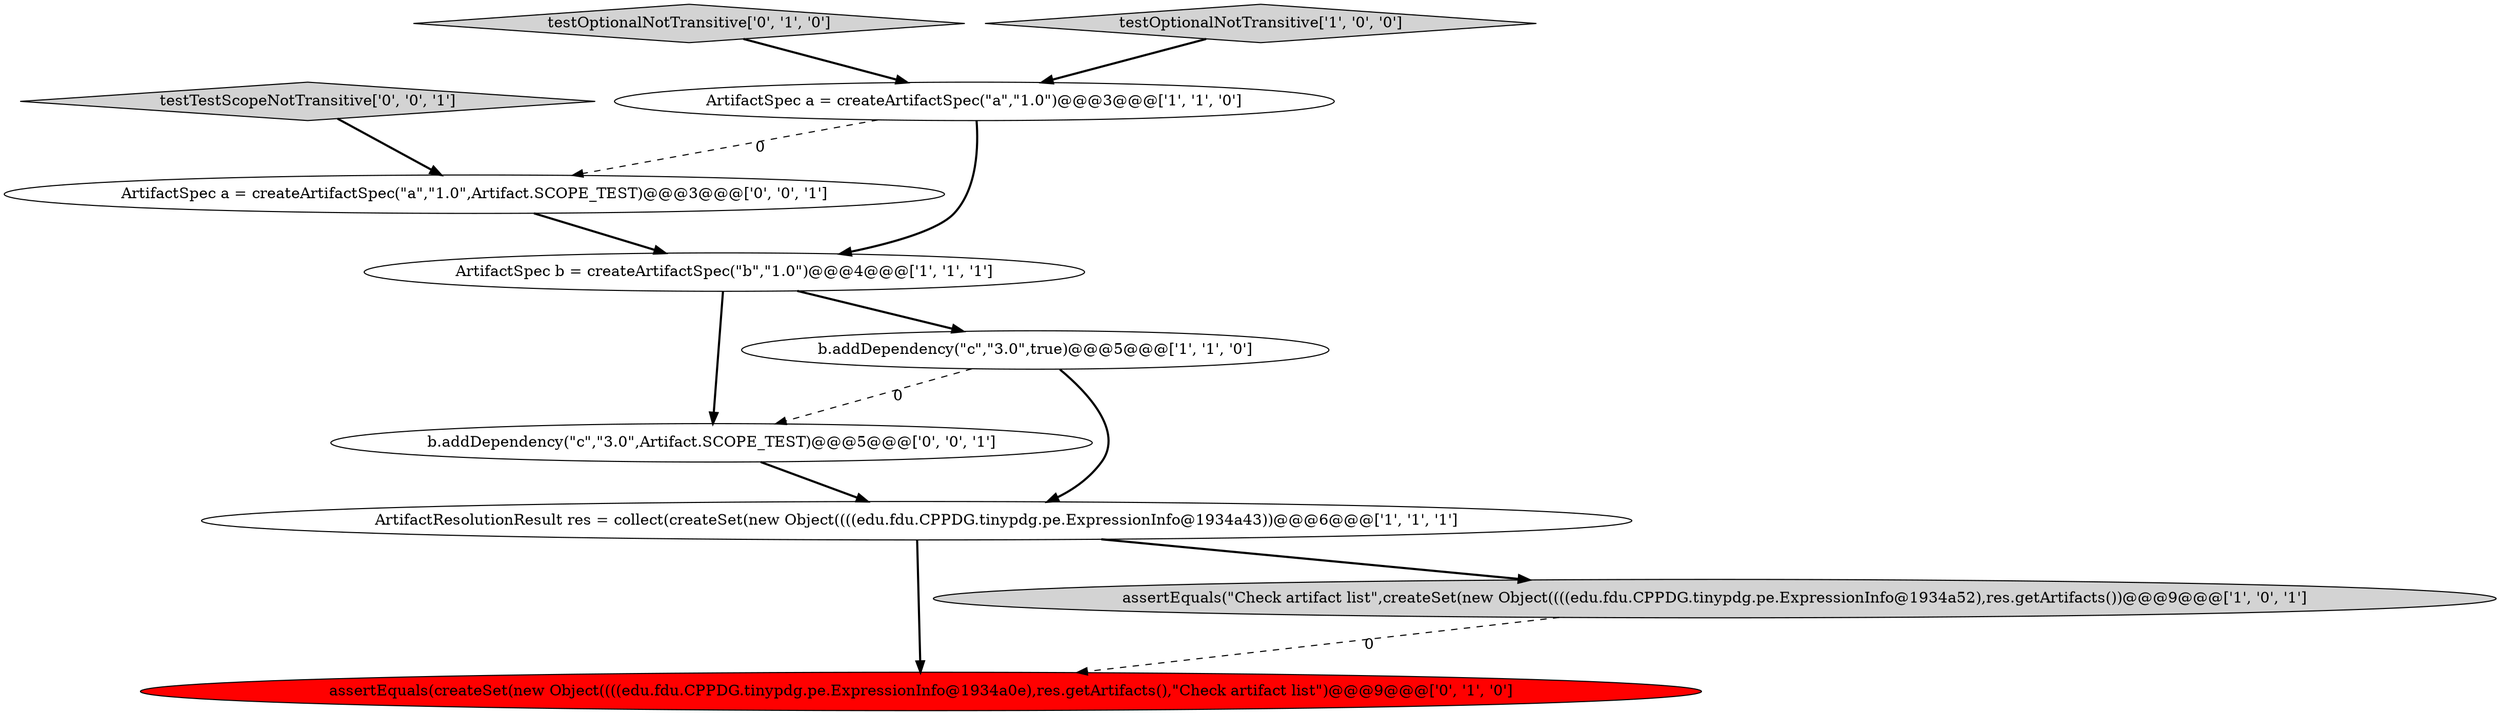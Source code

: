 digraph {
6 [style = filled, label = "assertEquals(createSet(new Object((((edu.fdu.CPPDG.tinypdg.pe.ExpressionInfo@1934a0e),res.getArtifacts(),\"Check artifact list\")@@@9@@@['0', '1', '0']", fillcolor = red, shape = ellipse image = "AAA1AAABBB2BBB"];
1 [style = filled, label = "assertEquals(\"Check artifact list\",createSet(new Object((((edu.fdu.CPPDG.tinypdg.pe.ExpressionInfo@1934a52),res.getArtifacts())@@@9@@@['1', '0', '1']", fillcolor = lightgray, shape = ellipse image = "AAA0AAABBB1BBB"];
4 [style = filled, label = "ArtifactSpec a = createArtifactSpec(\"a\",\"1.0\")@@@3@@@['1', '1', '0']", fillcolor = white, shape = ellipse image = "AAA0AAABBB1BBB"];
7 [style = filled, label = "testOptionalNotTransitive['0', '1', '0']", fillcolor = lightgray, shape = diamond image = "AAA0AAABBB2BBB"];
9 [style = filled, label = "b.addDependency(\"c\",\"3.0\",Artifact.SCOPE_TEST)@@@5@@@['0', '0', '1']", fillcolor = white, shape = ellipse image = "AAA0AAABBB3BBB"];
2 [style = filled, label = "b.addDependency(\"c\",\"3.0\",true)@@@5@@@['1', '1', '0']", fillcolor = white, shape = ellipse image = "AAA0AAABBB1BBB"];
10 [style = filled, label = "ArtifactSpec a = createArtifactSpec(\"a\",\"1.0\",Artifact.SCOPE_TEST)@@@3@@@['0', '0', '1']", fillcolor = white, shape = ellipse image = "AAA0AAABBB3BBB"];
8 [style = filled, label = "testTestScopeNotTransitive['0', '0', '1']", fillcolor = lightgray, shape = diamond image = "AAA0AAABBB3BBB"];
0 [style = filled, label = "ArtifactResolutionResult res = collect(createSet(new Object((((edu.fdu.CPPDG.tinypdg.pe.ExpressionInfo@1934a43))@@@6@@@['1', '1', '1']", fillcolor = white, shape = ellipse image = "AAA0AAABBB1BBB"];
5 [style = filled, label = "testOptionalNotTransitive['1', '0', '0']", fillcolor = lightgray, shape = diamond image = "AAA0AAABBB1BBB"];
3 [style = filled, label = "ArtifactSpec b = createArtifactSpec(\"b\",\"1.0\")@@@4@@@['1', '1', '1']", fillcolor = white, shape = ellipse image = "AAA0AAABBB1BBB"];
3->9 [style = bold, label=""];
4->3 [style = bold, label=""];
10->3 [style = bold, label=""];
8->10 [style = bold, label=""];
2->0 [style = bold, label=""];
7->4 [style = bold, label=""];
9->0 [style = bold, label=""];
3->2 [style = bold, label=""];
4->10 [style = dashed, label="0"];
2->9 [style = dashed, label="0"];
0->6 [style = bold, label=""];
1->6 [style = dashed, label="0"];
0->1 [style = bold, label=""];
5->4 [style = bold, label=""];
}
